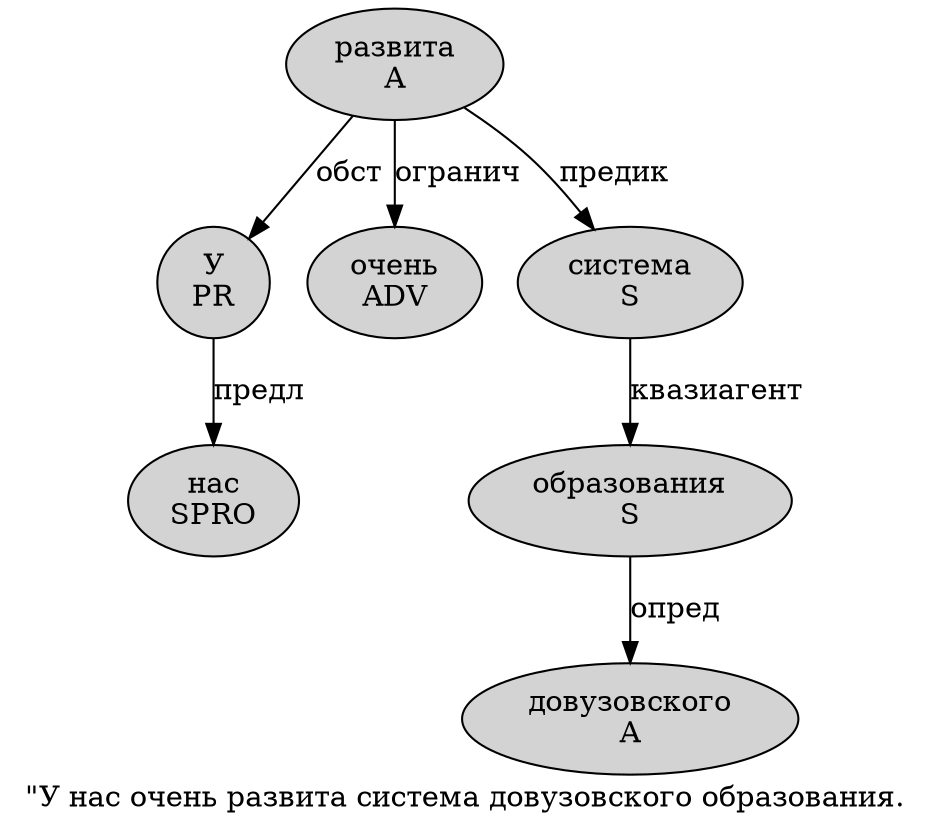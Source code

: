 digraph SENTENCE_645 {
	graph [label="\"У нас очень развита система довузовского образования."]
	node [style=filled]
		1 [label="У
PR" color="" fillcolor=lightgray penwidth=1 shape=ellipse]
		2 [label="нас
SPRO" color="" fillcolor=lightgray penwidth=1 shape=ellipse]
		3 [label="очень
ADV" color="" fillcolor=lightgray penwidth=1 shape=ellipse]
		4 [label="развита
A" color="" fillcolor=lightgray penwidth=1 shape=ellipse]
		5 [label="система
S" color="" fillcolor=lightgray penwidth=1 shape=ellipse]
		6 [label="довузовского
A" color="" fillcolor=lightgray penwidth=1 shape=ellipse]
		7 [label="образования
S" color="" fillcolor=lightgray penwidth=1 shape=ellipse]
			5 -> 7 [label="квазиагент"]
			4 -> 1 [label="обст"]
			4 -> 3 [label="огранич"]
			4 -> 5 [label="предик"]
			7 -> 6 [label="опред"]
			1 -> 2 [label="предл"]
}